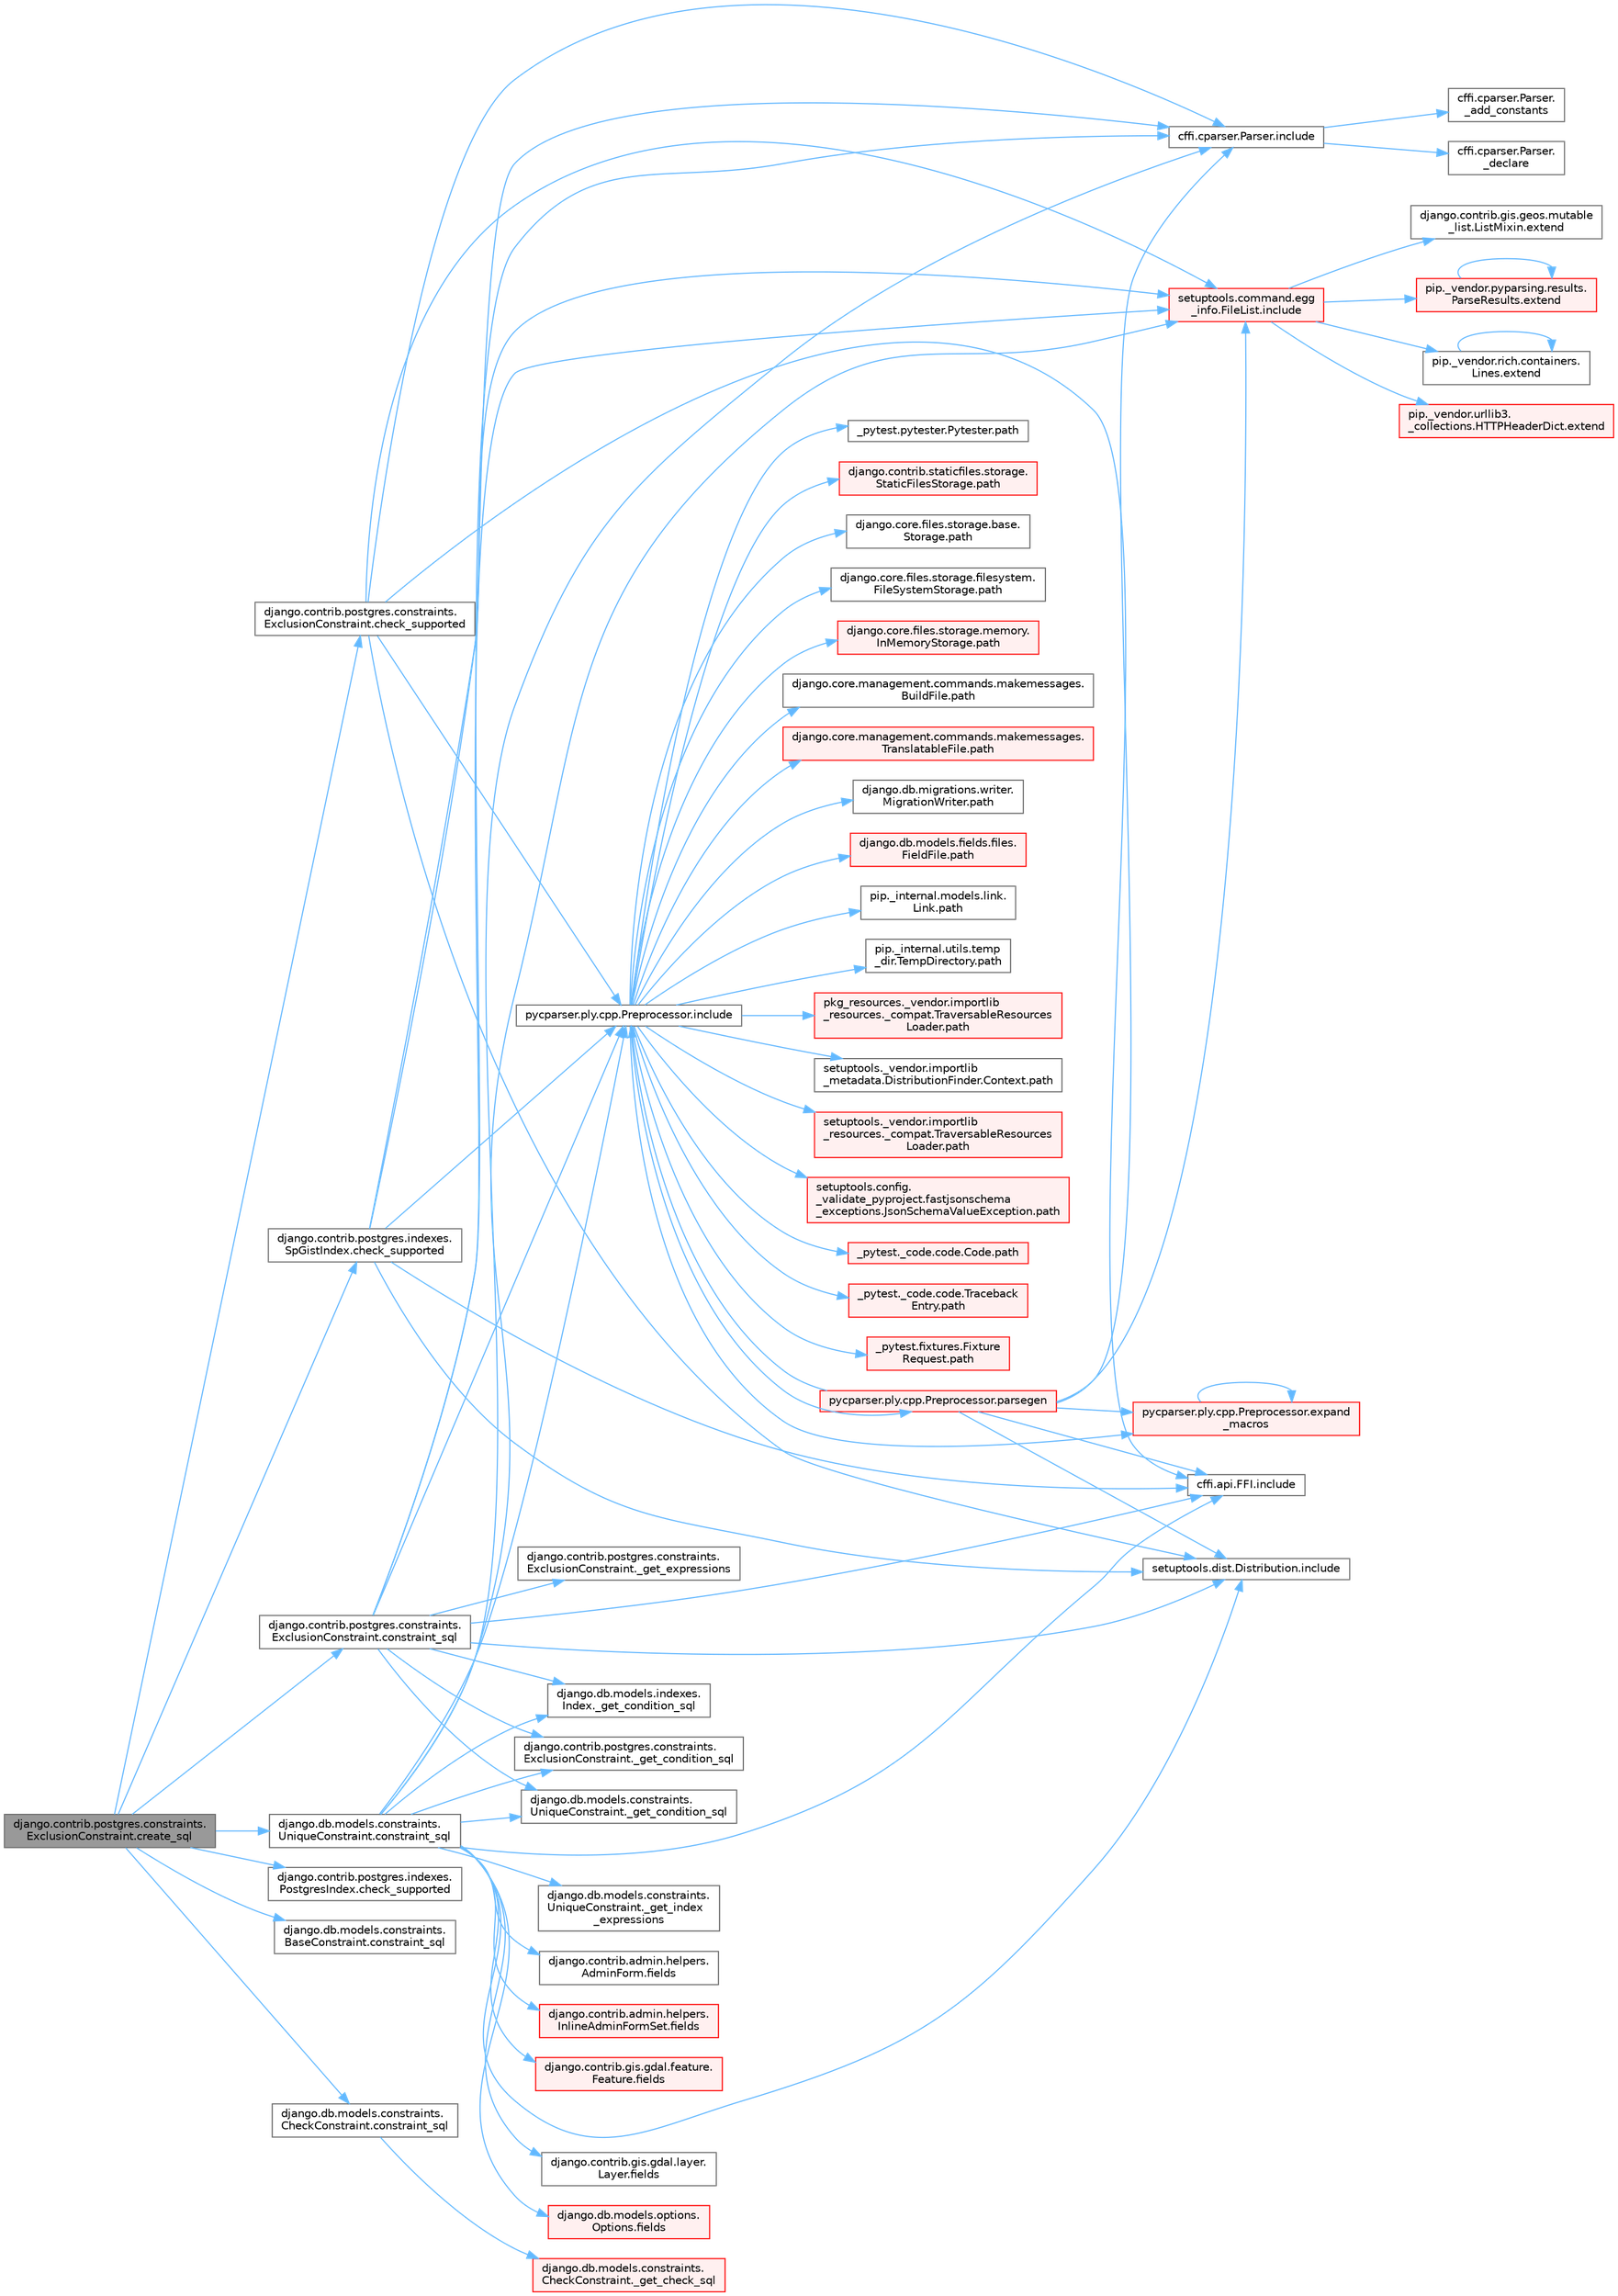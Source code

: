 digraph "django.contrib.postgres.constraints.ExclusionConstraint.create_sql"
{
 // LATEX_PDF_SIZE
  bgcolor="transparent";
  edge [fontname=Helvetica,fontsize=10,labelfontname=Helvetica,labelfontsize=10];
  node [fontname=Helvetica,fontsize=10,shape=box,height=0.2,width=0.4];
  rankdir="LR";
  Node1 [id="Node000001",label="django.contrib.postgres.constraints.\lExclusionConstraint.create_sql",height=0.2,width=0.4,color="gray40", fillcolor="grey60", style="filled", fontcolor="black",tooltip=" "];
  Node1 -> Node2 [id="edge1_Node000001_Node000002",color="steelblue1",style="solid",tooltip=" "];
  Node2 [id="Node000002",label="django.contrib.postgres.constraints.\lExclusionConstraint.check_supported",height=0.2,width=0.4,color="grey40", fillcolor="white", style="filled",URL="$classdjango_1_1contrib_1_1postgres_1_1constraints_1_1_exclusion_constraint.html#afce44af1fdf188bca4592f852eb897c3",tooltip=" "];
  Node2 -> Node3 [id="edge2_Node000002_Node000003",color="steelblue1",style="solid",tooltip=" "];
  Node3 [id="Node000003",label="cffi.api.FFI.include",height=0.2,width=0.4,color="grey40", fillcolor="white", style="filled",URL="$classcffi_1_1api_1_1_f_f_i.html#a238704a5564e3e7b79bf91f18e793cd0",tooltip=" "];
  Node2 -> Node4 [id="edge3_Node000002_Node000004",color="steelblue1",style="solid",tooltip=" "];
  Node4 [id="Node000004",label="cffi.cparser.Parser.include",height=0.2,width=0.4,color="grey40", fillcolor="white", style="filled",URL="$classcffi_1_1cparser_1_1_parser.html#ab5cfc4516a1cb275b4e044182cdc2816",tooltip=" "];
  Node4 -> Node5 [id="edge4_Node000004_Node000005",color="steelblue1",style="solid",tooltip=" "];
  Node5 [id="Node000005",label="cffi.cparser.Parser.\l_add_constants",height=0.2,width=0.4,color="grey40", fillcolor="white", style="filled",URL="$classcffi_1_1cparser_1_1_parser.html#aaae3aff9ebb6ab5581eaa3707a4124ec",tooltip=" "];
  Node4 -> Node6 [id="edge5_Node000004_Node000006",color="steelblue1",style="solid",tooltip=" "];
  Node6 [id="Node000006",label="cffi.cparser.Parser.\l_declare",height=0.2,width=0.4,color="grey40", fillcolor="white", style="filled",URL="$classcffi_1_1cparser_1_1_parser.html#a0ee3e732439083dc143268638c387a99",tooltip=" "];
  Node2 -> Node7 [id="edge6_Node000002_Node000007",color="steelblue1",style="solid",tooltip=" "];
  Node7 [id="Node000007",label="pycparser.ply.cpp.Preprocessor.include",height=0.2,width=0.4,color="grey40", fillcolor="white", style="filled",URL="$classpycparser_1_1ply_1_1cpp_1_1_preprocessor.html#aa91b0516d72dcf45e3d21b35b84ea1e0",tooltip=" "];
  Node7 -> Node8 [id="edge7_Node000007_Node000008",color="steelblue1",style="solid",tooltip=" "];
  Node8 [id="Node000008",label="pycparser.ply.cpp.Preprocessor.expand\l_macros",height=0.2,width=0.4,color="red", fillcolor="#FFF0F0", style="filled",URL="$classpycparser_1_1ply_1_1cpp_1_1_preprocessor.html#a4ac7e926ac9f68ef96f58e704a570d42",tooltip=" "];
  Node8 -> Node8 [id="edge8_Node000008_Node000008",color="steelblue1",style="solid",tooltip=" "];
  Node7 -> Node4513 [id="edge9_Node000007_Node004513",color="steelblue1",style="solid",tooltip=" "];
  Node4513 [id="Node004513",label="pycparser.ply.cpp.Preprocessor.parsegen",height=0.2,width=0.4,color="red", fillcolor="#FFF0F0", style="filled",URL="$classpycparser_1_1ply_1_1cpp_1_1_preprocessor.html#aad71ed64ebab07f9eafb0b36f9108723",tooltip=" "];
  Node4513 -> Node8 [id="edge10_Node004513_Node000008",color="steelblue1",style="solid",tooltip=" "];
  Node4513 -> Node3 [id="edge11_Node004513_Node000003",color="steelblue1",style="solid",tooltip=" "];
  Node4513 -> Node4 [id="edge12_Node004513_Node000004",color="steelblue1",style="solid",tooltip=" "];
  Node4513 -> Node7 [id="edge13_Node004513_Node000007",color="steelblue1",style="solid",tooltip=" "];
  Node4513 -> Node3135 [id="edge14_Node004513_Node003135",color="steelblue1",style="solid",tooltip=" "];
  Node3135 [id="Node003135",label="setuptools.command.egg\l_info.FileList.include",height=0.2,width=0.4,color="red", fillcolor="#FFF0F0", style="filled",URL="$classsetuptools_1_1command_1_1egg__info_1_1_file_list.html#a607fa79fcff4595945fdfb1f266eb132",tooltip=" "];
  Node3135 -> Node3136 [id="edge15_Node003135_Node003136",color="steelblue1",style="solid",tooltip=" "];
  Node3136 [id="Node003136",label="django.contrib.gis.geos.mutable\l_list.ListMixin.extend",height=0.2,width=0.4,color="grey40", fillcolor="white", style="filled",URL="$classdjango_1_1contrib_1_1gis_1_1geos_1_1mutable__list_1_1_list_mixin.html#ac54d378ddda85375092a3504b9c41ad2",tooltip=" "];
  Node3135 -> Node3137 [id="edge16_Node003135_Node003137",color="steelblue1",style="solid",tooltip=" "];
  Node3137 [id="Node003137",label="pip._vendor.pyparsing.results.\lParseResults.extend",height=0.2,width=0.4,color="red", fillcolor="#FFF0F0", style="filled",URL="$classpip_1_1__vendor_1_1pyparsing_1_1results_1_1_parse_results.html#a3a8a69368a4bca23dd54b356a2a06946",tooltip=" "];
  Node3137 -> Node3137 [id="edge17_Node003137_Node003137",color="steelblue1",style="solid",tooltip=" "];
  Node3135 -> Node3139 [id="edge18_Node003135_Node003139",color="steelblue1",style="solid",tooltip=" "];
  Node3139 [id="Node003139",label="pip._vendor.rich.containers.\lLines.extend",height=0.2,width=0.4,color="grey40", fillcolor="white", style="filled",URL="$classpip_1_1__vendor_1_1rich_1_1containers_1_1_lines.html#ac2f104475218f1e94a04d898a5e634ca",tooltip=" "];
  Node3139 -> Node3139 [id="edge19_Node003139_Node003139",color="steelblue1",style="solid",tooltip=" "];
  Node3135 -> Node3140 [id="edge20_Node003135_Node003140",color="steelblue1",style="solid",tooltip=" "];
  Node3140 [id="Node003140",label="pip._vendor.urllib3.\l_collections.HTTPHeaderDict.extend",height=0.2,width=0.4,color="red", fillcolor="#FFF0F0", style="filled",URL="$classpip_1_1__vendor_1_1urllib3_1_1__collections_1_1_h_t_t_p_header_dict.html#a2e1d7729c6ade1c90e37914063295d1f",tooltip=" "];
  Node4513 -> Node3399 [id="edge21_Node004513_Node003399",color="steelblue1",style="solid",tooltip=" "];
  Node3399 [id="Node003399",label="setuptools.dist.Distribution.include",height=0.2,width=0.4,color="grey40", fillcolor="white", style="filled",URL="$classsetuptools_1_1dist_1_1_distribution.html#acbda718774c4c011674f0ac10163300c",tooltip=" "];
  Node7 -> Node487 [id="edge22_Node000007_Node000487",color="steelblue1",style="solid",tooltip=" "];
  Node487 [id="Node000487",label="_pytest._code.code.Code.path",height=0.2,width=0.4,color="red", fillcolor="#FFF0F0", style="filled",URL="$class__pytest_1_1__code_1_1code_1_1_code.html#a1dae55e90750fe77c7517f806a14d864",tooltip=" "];
  Node7 -> Node488 [id="edge23_Node000007_Node000488",color="steelblue1",style="solid",tooltip=" "];
  Node488 [id="Node000488",label="_pytest._code.code.Traceback\lEntry.path",height=0.2,width=0.4,color="red", fillcolor="#FFF0F0", style="filled",URL="$class__pytest_1_1__code_1_1code_1_1_traceback_entry.html#a5a88b9ae4623733566450a9e7d8387c0",tooltip=" "];
  Node7 -> Node489 [id="edge24_Node000007_Node000489",color="steelblue1",style="solid",tooltip=" "];
  Node489 [id="Node000489",label="_pytest.fixtures.Fixture\lRequest.path",height=0.2,width=0.4,color="red", fillcolor="#FFF0F0", style="filled",URL="$class__pytest_1_1fixtures_1_1_fixture_request.html#a6f6db59812d121b54cd67d5e434e1451",tooltip=" "];
  Node7 -> Node495 [id="edge25_Node000007_Node000495",color="steelblue1",style="solid",tooltip=" "];
  Node495 [id="Node000495",label="_pytest.pytester.Pytester.path",height=0.2,width=0.4,color="grey40", fillcolor="white", style="filled",URL="$class__pytest_1_1pytester_1_1_pytester.html#a403c804f74a87f5e5705774fa896cc1f",tooltip=" "];
  Node7 -> Node496 [id="edge26_Node000007_Node000496",color="steelblue1",style="solid",tooltip=" "];
  Node496 [id="Node000496",label="django.contrib.staticfiles.storage.\lStaticFilesStorage.path",height=0.2,width=0.4,color="red", fillcolor="#FFF0F0", style="filled",URL="$classdjango_1_1contrib_1_1staticfiles_1_1storage_1_1_static_files_storage.html#a4e96cc92fbde7423d1b74f3a50fc0bf6",tooltip=" "];
  Node7 -> Node638 [id="edge27_Node000007_Node000638",color="steelblue1",style="solid",tooltip=" "];
  Node638 [id="Node000638",label="django.core.files.storage.base.\lStorage.path",height=0.2,width=0.4,color="grey40", fillcolor="white", style="filled",URL="$classdjango_1_1core_1_1files_1_1storage_1_1base_1_1_storage.html#a9be8d49a55131dbbab2c5fd57f7e772c",tooltip=" "];
  Node7 -> Node639 [id="edge28_Node000007_Node000639",color="steelblue1",style="solid",tooltip=" "];
  Node639 [id="Node000639",label="django.core.files.storage.filesystem.\lFileSystemStorage.path",height=0.2,width=0.4,color="grey40", fillcolor="white", style="filled",URL="$classdjango_1_1core_1_1files_1_1storage_1_1filesystem_1_1_file_system_storage.html#abf8a7e88eedec3e1b2ea965cc0858d17",tooltip=" "];
  Node7 -> Node640 [id="edge29_Node000007_Node000640",color="steelblue1",style="solid",tooltip=" "];
  Node640 [id="Node000640",label="django.core.files.storage.memory.\lInMemoryStorage.path",height=0.2,width=0.4,color="red", fillcolor="#FFF0F0", style="filled",URL="$classdjango_1_1core_1_1files_1_1storage_1_1memory_1_1_in_memory_storage.html#a466c8e28fd11839318d2e4454b8ef89f",tooltip=" "];
  Node7 -> Node644 [id="edge30_Node000007_Node000644",color="steelblue1",style="solid",tooltip=" "];
  Node644 [id="Node000644",label="django.core.management.commands.makemessages.\lBuildFile.path",height=0.2,width=0.4,color="grey40", fillcolor="white", style="filled",URL="$classdjango_1_1core_1_1management_1_1commands_1_1makemessages_1_1_build_file.html#ac06388718e902543bc00a7c6565105fc",tooltip=" "];
  Node7 -> Node645 [id="edge31_Node000007_Node000645",color="steelblue1",style="solid",tooltip=" "];
  Node645 [id="Node000645",label="django.core.management.commands.makemessages.\lTranslatableFile.path",height=0.2,width=0.4,color="red", fillcolor="#FFF0F0", style="filled",URL="$classdjango_1_1core_1_1management_1_1commands_1_1makemessages_1_1_translatable_file.html#ad851d5e6b8a65f5915ccfd4a30fb8026",tooltip=" "];
  Node7 -> Node646 [id="edge32_Node000007_Node000646",color="steelblue1",style="solid",tooltip=" "];
  Node646 [id="Node000646",label="django.db.migrations.writer.\lMigrationWriter.path",height=0.2,width=0.4,color="grey40", fillcolor="white", style="filled",URL="$classdjango_1_1db_1_1migrations_1_1writer_1_1_migration_writer.html#a45469d67e8f80996c982470d36136184",tooltip=" "];
  Node7 -> Node647 [id="edge33_Node000007_Node000647",color="steelblue1",style="solid",tooltip=" "];
  Node647 [id="Node000647",label="django.db.models.fields.files.\lFieldFile.path",height=0.2,width=0.4,color="red", fillcolor="#FFF0F0", style="filled",URL="$classdjango_1_1db_1_1models_1_1fields_1_1files_1_1_field_file.html#ae91c4ed0643fb9bd8959d0db8eb44f80",tooltip=" "];
  Node7 -> Node1473 [id="edge34_Node000007_Node001473",color="steelblue1",style="solid",tooltip=" "];
  Node1473 [id="Node001473",label="pip._internal.models.link.\lLink.path",height=0.2,width=0.4,color="grey40", fillcolor="white", style="filled",URL="$classpip_1_1__internal_1_1models_1_1link_1_1_link.html#a30f454216dcb615e3ed986238490f180",tooltip=" "];
  Node7 -> Node1474 [id="edge35_Node000007_Node001474",color="steelblue1",style="solid",tooltip=" "];
  Node1474 [id="Node001474",label="pip._internal.utils.temp\l_dir.TempDirectory.path",height=0.2,width=0.4,color="grey40", fillcolor="white", style="filled",URL="$classpip_1_1__internal_1_1utils_1_1temp__dir_1_1_temp_directory.html#afe6b2d95c070c6570957de5696ff3a6e",tooltip=" "];
  Node7 -> Node1475 [id="edge36_Node000007_Node001475",color="steelblue1",style="solid",tooltip=" "];
  Node1475 [id="Node001475",label="pkg_resources._vendor.importlib\l_resources._compat.TraversableResources\lLoader.path",height=0.2,width=0.4,color="red", fillcolor="#FFF0F0", style="filled",URL="$classpkg__resources_1_1__vendor_1_1importlib__resources_1_1__compat_1_1_traversable_resources_loader.html#acfc17872a53cbe02f6c34eda2bb162f2",tooltip=" "];
  Node7 -> Node1477 [id="edge37_Node000007_Node001477",color="steelblue1",style="solid",tooltip=" "];
  Node1477 [id="Node001477",label="setuptools._vendor.importlib\l_metadata.DistributionFinder.Context.path",height=0.2,width=0.4,color="grey40", fillcolor="white", style="filled",URL="$classsetuptools_1_1__vendor_1_1importlib__metadata_1_1_distribution_finder_1_1_context.html#a84a429ddce40738ea5c0edb53799ee8d",tooltip=" "];
  Node7 -> Node1478 [id="edge38_Node000007_Node001478",color="steelblue1",style="solid",tooltip=" "];
  Node1478 [id="Node001478",label="setuptools._vendor.importlib\l_resources._compat.TraversableResources\lLoader.path",height=0.2,width=0.4,color="red", fillcolor="#FFF0F0", style="filled",URL="$classsetuptools_1_1__vendor_1_1importlib__resources_1_1__compat_1_1_traversable_resources_loader.html#a9b9cf5b6723d48f7a779b6ae71d53699",tooltip=" "];
  Node7 -> Node1479 [id="edge39_Node000007_Node001479",color="steelblue1",style="solid",tooltip=" "];
  Node1479 [id="Node001479",label="setuptools.config.\l_validate_pyproject.fastjsonschema\l_exceptions.JsonSchemaValueException.path",height=0.2,width=0.4,color="red", fillcolor="#FFF0F0", style="filled",URL="$classsetuptools_1_1config_1_1__validate__pyproject_1_1fastjsonschema__exceptions_1_1_json_schema_value_exception.html#a59179b3d1dc16c7087530bbc10bcf857",tooltip=" "];
  Node2 -> Node3135 [id="edge40_Node000002_Node003135",color="steelblue1",style="solid",tooltip=" "];
  Node2 -> Node3399 [id="edge41_Node000002_Node003399",color="steelblue1",style="solid",tooltip=" "];
  Node1 -> Node4527 [id="edge42_Node000001_Node004527",color="steelblue1",style="solid",tooltip=" "];
  Node4527 [id="Node004527",label="django.contrib.postgres.indexes.\lPostgresIndex.check_supported",height=0.2,width=0.4,color="grey40", fillcolor="white", style="filled",URL="$classdjango_1_1contrib_1_1postgres_1_1indexes_1_1_postgres_index.html#a6cebbc47fe186857dc21d11edf72d539",tooltip=" "];
  Node1 -> Node4528 [id="edge43_Node000001_Node004528",color="steelblue1",style="solid",tooltip=" "];
  Node4528 [id="Node004528",label="django.contrib.postgres.indexes.\lSpGistIndex.check_supported",height=0.2,width=0.4,color="grey40", fillcolor="white", style="filled",URL="$classdjango_1_1contrib_1_1postgres_1_1indexes_1_1_sp_gist_index.html#aa2d05c1b3c304ae928ef271c01011447",tooltip=" "];
  Node4528 -> Node3 [id="edge44_Node004528_Node000003",color="steelblue1",style="solid",tooltip=" "];
  Node4528 -> Node4 [id="edge45_Node004528_Node000004",color="steelblue1",style="solid",tooltip=" "];
  Node4528 -> Node7 [id="edge46_Node004528_Node000007",color="steelblue1",style="solid",tooltip=" "];
  Node4528 -> Node3135 [id="edge47_Node004528_Node003135",color="steelblue1",style="solid",tooltip=" "];
  Node4528 -> Node3399 [id="edge48_Node004528_Node003399",color="steelblue1",style="solid",tooltip=" "];
  Node1 -> Node4529 [id="edge49_Node000001_Node004529",color="steelblue1",style="solid",tooltip=" "];
  Node4529 [id="Node004529",label="django.contrib.postgres.constraints.\lExclusionConstraint.constraint_sql",height=0.2,width=0.4,color="grey40", fillcolor="white", style="filled",URL="$classdjango_1_1contrib_1_1postgres_1_1constraints_1_1_exclusion_constraint.html#a9c7786d94df04c688d948011958a68c1",tooltip=" "];
  Node4529 -> Node4530 [id="edge50_Node004529_Node004530",color="steelblue1",style="solid",tooltip=" "];
  Node4530 [id="Node004530",label="django.contrib.postgres.constraints.\lExclusionConstraint._get_condition_sql",height=0.2,width=0.4,color="grey40", fillcolor="white", style="filled",URL="$classdjango_1_1contrib_1_1postgres_1_1constraints_1_1_exclusion_constraint.html#a37f18a04ff5849376e8a9c2ff248bf4c",tooltip=" "];
  Node4529 -> Node4531 [id="edge51_Node004529_Node004531",color="steelblue1",style="solid",tooltip=" "];
  Node4531 [id="Node004531",label="django.db.models.constraints.\lUniqueConstraint._get_condition_sql",height=0.2,width=0.4,color="grey40", fillcolor="white", style="filled",URL="$classdjango_1_1db_1_1models_1_1constraints_1_1_unique_constraint.html#a135b8f14056ac71a7a847c4d17fe9555",tooltip=" "];
  Node4529 -> Node4532 [id="edge52_Node004529_Node004532",color="steelblue1",style="solid",tooltip=" "];
  Node4532 [id="Node004532",label="django.db.models.indexes.\lIndex._get_condition_sql",height=0.2,width=0.4,color="grey40", fillcolor="white", style="filled",URL="$classdjango_1_1db_1_1models_1_1indexes_1_1_index.html#a7c679451de75918e33e481d25f33430f",tooltip=" "];
  Node4529 -> Node4533 [id="edge53_Node004529_Node004533",color="steelblue1",style="solid",tooltip=" "];
  Node4533 [id="Node004533",label="django.contrib.postgres.constraints.\lExclusionConstraint._get_expressions",height=0.2,width=0.4,color="grey40", fillcolor="white", style="filled",URL="$classdjango_1_1contrib_1_1postgres_1_1constraints_1_1_exclusion_constraint.html#ae3ba603e5f60145f828aa4567cbf71ef",tooltip=" "];
  Node4529 -> Node3 [id="edge54_Node004529_Node000003",color="steelblue1",style="solid",tooltip=" "];
  Node4529 -> Node4 [id="edge55_Node004529_Node000004",color="steelblue1",style="solid",tooltip=" "];
  Node4529 -> Node7 [id="edge56_Node004529_Node000007",color="steelblue1",style="solid",tooltip=" "];
  Node4529 -> Node3135 [id="edge57_Node004529_Node003135",color="steelblue1",style="solid",tooltip=" "];
  Node4529 -> Node3399 [id="edge58_Node004529_Node003399",color="steelblue1",style="solid",tooltip=" "];
  Node1 -> Node4534 [id="edge59_Node000001_Node004534",color="steelblue1",style="solid",tooltip=" "];
  Node4534 [id="Node004534",label="django.db.models.constraints.\lBaseConstraint.constraint_sql",height=0.2,width=0.4,color="grey40", fillcolor="white", style="filled",URL="$classdjango_1_1db_1_1models_1_1constraints_1_1_base_constraint.html#a4e0157f7768331c2db62568990555ba8",tooltip=" "];
  Node1 -> Node4535 [id="edge60_Node000001_Node004535",color="steelblue1",style="solid",tooltip=" "];
  Node4535 [id="Node004535",label="django.db.models.constraints.\lCheckConstraint.constraint_sql",height=0.2,width=0.4,color="grey40", fillcolor="white", style="filled",URL="$classdjango_1_1db_1_1models_1_1constraints_1_1_check_constraint.html#aa56a99c0f85522e94261cb09b557bea8",tooltip=" "];
  Node4535 -> Node4536 [id="edge61_Node004535_Node004536",color="steelblue1",style="solid",tooltip=" "];
  Node4536 [id="Node004536",label="django.db.models.constraints.\lCheckConstraint._get_check_sql",height=0.2,width=0.4,color="red", fillcolor="#FFF0F0", style="filled",URL="$classdjango_1_1db_1_1models_1_1constraints_1_1_check_constraint.html#ab552e7a1f32342445fc3de884f6602fa",tooltip=" "];
  Node1 -> Node4537 [id="edge62_Node000001_Node004537",color="steelblue1",style="solid",tooltip=" "];
  Node4537 [id="Node004537",label="django.db.models.constraints.\lUniqueConstraint.constraint_sql",height=0.2,width=0.4,color="grey40", fillcolor="white", style="filled",URL="$classdjango_1_1db_1_1models_1_1constraints_1_1_unique_constraint.html#ad8e91d3d3fb576b5000de9908877754d",tooltip=" "];
  Node4537 -> Node4530 [id="edge63_Node004537_Node004530",color="steelblue1",style="solid",tooltip=" "];
  Node4537 -> Node4531 [id="edge64_Node004537_Node004531",color="steelblue1",style="solid",tooltip=" "];
  Node4537 -> Node4532 [id="edge65_Node004537_Node004532",color="steelblue1",style="solid",tooltip=" "];
  Node4537 -> Node4538 [id="edge66_Node004537_Node004538",color="steelblue1",style="solid",tooltip=" "];
  Node4538 [id="Node004538",label="django.db.models.constraints.\lUniqueConstraint._get_index\l_expressions",height=0.2,width=0.4,color="grey40", fillcolor="white", style="filled",URL="$classdjango_1_1db_1_1models_1_1constraints_1_1_unique_constraint.html#aba77b57e53d3ff4755b103296bd8b603",tooltip=" "];
  Node4537 -> Node531 [id="edge67_Node004537_Node000531",color="steelblue1",style="solid",tooltip=" "];
  Node531 [id="Node000531",label="django.contrib.admin.helpers.\lAdminForm.fields",height=0.2,width=0.4,color="grey40", fillcolor="white", style="filled",URL="$classdjango_1_1contrib_1_1admin_1_1helpers_1_1_admin_form.html#a9a2b6161f083dd4c3cefb24789a4f398",tooltip=" "];
  Node4537 -> Node532 [id="edge68_Node004537_Node000532",color="steelblue1",style="solid",tooltip=" "];
  Node532 [id="Node000532",label="django.contrib.admin.helpers.\lInlineAdminFormSet.fields",height=0.2,width=0.4,color="red", fillcolor="#FFF0F0", style="filled",URL="$classdjango_1_1contrib_1_1admin_1_1helpers_1_1_inline_admin_form_set.html#acfeece3b4a1c8e6f692669661ce441d1",tooltip=" "];
  Node4537 -> Node536 [id="edge69_Node004537_Node000536",color="steelblue1",style="solid",tooltip=" "];
  Node536 [id="Node000536",label="django.contrib.gis.gdal.feature.\lFeature.fields",height=0.2,width=0.4,color="red", fillcolor="#FFF0F0", style="filled",URL="$classdjango_1_1contrib_1_1gis_1_1gdal_1_1feature_1_1_feature.html#a2aab211613babc57a7ef77b951a46464",tooltip=" "];
  Node4537 -> Node537 [id="edge70_Node004537_Node000537",color="steelblue1",style="solid",tooltip=" "];
  Node537 [id="Node000537",label="django.contrib.gis.gdal.layer.\lLayer.fields",height=0.2,width=0.4,color="grey40", fillcolor="white", style="filled",URL="$classdjango_1_1contrib_1_1gis_1_1gdal_1_1layer_1_1_layer.html#ab7d9d8c833c9e11cfc14b15c61a1ab27",tooltip=" "];
  Node4537 -> Node538 [id="edge71_Node004537_Node000538",color="steelblue1",style="solid",tooltip=" "];
  Node538 [id="Node000538",label="django.db.models.options.\lOptions.fields",height=0.2,width=0.4,color="red", fillcolor="#FFF0F0", style="filled",URL="$classdjango_1_1db_1_1models_1_1options_1_1_options.html#a6c7f47f4eb863aca3bf357275f7db3b8",tooltip=" "];
  Node4537 -> Node3 [id="edge72_Node004537_Node000003",color="steelblue1",style="solid",tooltip=" "];
  Node4537 -> Node4 [id="edge73_Node004537_Node000004",color="steelblue1",style="solid",tooltip=" "];
  Node4537 -> Node7 [id="edge74_Node004537_Node000007",color="steelblue1",style="solid",tooltip=" "];
  Node4537 -> Node3135 [id="edge75_Node004537_Node003135",color="steelblue1",style="solid",tooltip=" "];
  Node4537 -> Node3399 [id="edge76_Node004537_Node003399",color="steelblue1",style="solid",tooltip=" "];
}
